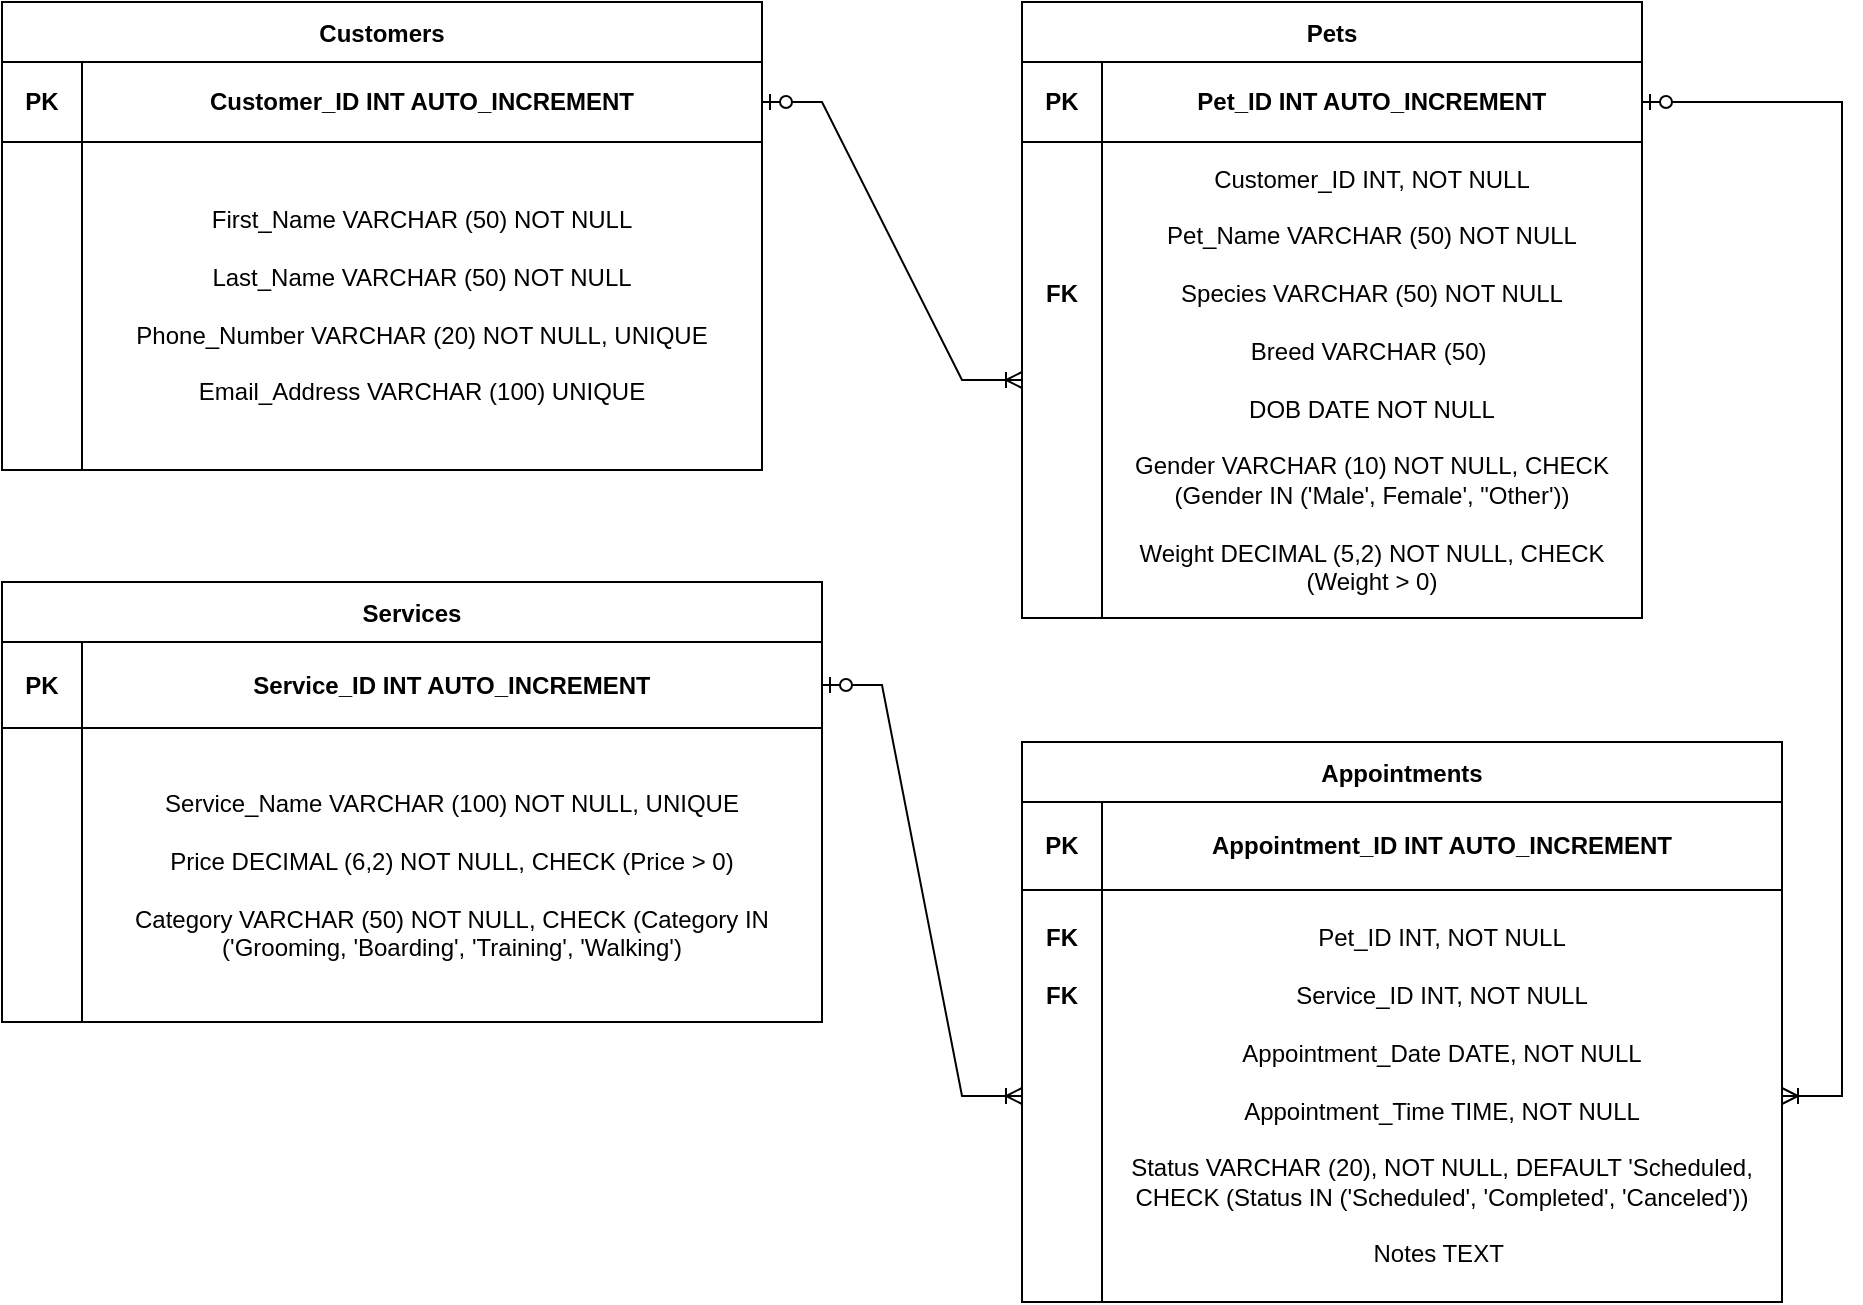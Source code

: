 <mxfile version="24.7.17">
  <diagram name="Page-1" id="sX6lFtNCw-vCXYBi-t7u">
    <mxGraphModel dx="1394" dy="758" grid="1" gridSize="10" guides="1" tooltips="1" connect="1" arrows="1" fold="1" page="1" pageScale="1" pageWidth="850" pageHeight="1100" math="0" shadow="0">
      <root>
        <mxCell id="0" />
        <mxCell id="1" parent="0" />
        <mxCell id="771jfGkth8GCVD4UJMPt-19" value="Customers" style="shape=table;startSize=30;container=1;collapsible=0;childLayout=tableLayout;fontStyle=1" vertex="1" parent="1">
          <mxGeometry x="30" y="30" width="380" height="234" as="geometry" />
        </mxCell>
        <mxCell id="771jfGkth8GCVD4UJMPt-20" value="" style="shape=tableRow;horizontal=0;startSize=0;swimlaneHead=0;swimlaneBody=0;strokeColor=inherit;top=0;left=0;bottom=0;right=0;collapsible=0;dropTarget=0;fillColor=none;points=[[0,0.5],[1,0.5]];portConstraint=eastwest;" vertex="1" parent="771jfGkth8GCVD4UJMPt-19">
          <mxGeometry y="30" width="380" height="40" as="geometry" />
        </mxCell>
        <mxCell id="771jfGkth8GCVD4UJMPt-21" value="&lt;b&gt;PK&lt;/b&gt;" style="shape=partialRectangle;html=1;whiteSpace=wrap;connectable=0;strokeColor=inherit;overflow=hidden;fillColor=none;top=0;left=0;bottom=0;right=0;pointerEvents=1;" vertex="1" parent="771jfGkth8GCVD4UJMPt-20">
          <mxGeometry width="40" height="40" as="geometry">
            <mxRectangle width="40" height="40" as="alternateBounds" />
          </mxGeometry>
        </mxCell>
        <mxCell id="771jfGkth8GCVD4UJMPt-22" value="&lt;b&gt;Customer_ID INT AUTO_INCREMENT&lt;/b&gt;" style="shape=partialRectangle;html=1;whiteSpace=wrap;connectable=0;strokeColor=inherit;overflow=hidden;fillColor=none;top=0;left=0;bottom=0;right=0;pointerEvents=1;" vertex="1" parent="771jfGkth8GCVD4UJMPt-20">
          <mxGeometry x="40" width="340" height="40" as="geometry">
            <mxRectangle width="340" height="40" as="alternateBounds" />
          </mxGeometry>
        </mxCell>
        <mxCell id="771jfGkth8GCVD4UJMPt-23" value="" style="shape=tableRow;horizontal=0;startSize=0;swimlaneHead=0;swimlaneBody=0;strokeColor=inherit;top=0;left=0;bottom=0;right=0;collapsible=0;dropTarget=0;fillColor=none;points=[[0,0.5],[1,0.5]];portConstraint=eastwest;" vertex="1" parent="771jfGkth8GCVD4UJMPt-19">
          <mxGeometry y="70" width="380" height="164" as="geometry" />
        </mxCell>
        <mxCell id="771jfGkth8GCVD4UJMPt-24" value="" style="shape=partialRectangle;html=1;whiteSpace=wrap;connectable=0;strokeColor=inherit;overflow=hidden;fillColor=none;top=0;left=0;bottom=0;right=0;pointerEvents=1;" vertex="1" parent="771jfGkth8GCVD4UJMPt-23">
          <mxGeometry width="40" height="164" as="geometry">
            <mxRectangle width="40" height="164" as="alternateBounds" />
          </mxGeometry>
        </mxCell>
        <mxCell id="771jfGkth8GCVD4UJMPt-25" value="First_Name VARCHAR (50) NOT NULL&lt;div&gt;&lt;br&gt;&lt;/div&gt;&lt;div&gt;Last_Name VARCHAR (50) NOT NULL&lt;br&gt;&lt;/div&gt;&lt;div&gt;&lt;br&gt;&lt;/div&gt;&lt;div&gt;Phone_Number VARCHAR (20) NOT NULL, UNIQUE&lt;br&gt;&lt;/div&gt;&lt;div&gt;&lt;br&gt;&lt;/div&gt;&lt;div&gt;&lt;div&gt;Email_Address VARCHAR (100) UNIQUE&lt;/div&gt;&lt;/div&gt;" style="shape=partialRectangle;html=1;whiteSpace=wrap;connectable=0;strokeColor=inherit;overflow=hidden;fillColor=none;top=0;left=0;bottom=0;right=0;pointerEvents=1;" vertex="1" parent="771jfGkth8GCVD4UJMPt-23">
          <mxGeometry x="40" width="340" height="164" as="geometry">
            <mxRectangle width="340" height="164" as="alternateBounds" />
          </mxGeometry>
        </mxCell>
        <mxCell id="771jfGkth8GCVD4UJMPt-27" value="Pets" style="shape=table;startSize=30;container=1;collapsible=0;childLayout=tableLayout;fontStyle=1" vertex="1" parent="1">
          <mxGeometry x="540" y="30" width="310" height="308" as="geometry" />
        </mxCell>
        <mxCell id="771jfGkth8GCVD4UJMPt-28" value="" style="shape=tableRow;horizontal=0;startSize=0;swimlaneHead=0;swimlaneBody=0;strokeColor=inherit;top=0;left=0;bottom=0;right=0;collapsible=0;dropTarget=0;fillColor=none;points=[[0,0.5],[1,0.5]];portConstraint=eastwest;" vertex="1" parent="771jfGkth8GCVD4UJMPt-27">
          <mxGeometry y="30" width="310" height="40" as="geometry" />
        </mxCell>
        <mxCell id="771jfGkth8GCVD4UJMPt-29" value="&lt;b&gt;PK&lt;/b&gt;" style="shape=partialRectangle;html=1;whiteSpace=wrap;connectable=0;strokeColor=inherit;overflow=hidden;fillColor=none;top=0;left=0;bottom=0;right=0;pointerEvents=1;" vertex="1" parent="771jfGkth8GCVD4UJMPt-28">
          <mxGeometry width="40" height="40" as="geometry">
            <mxRectangle width="40" height="40" as="alternateBounds" />
          </mxGeometry>
        </mxCell>
        <mxCell id="771jfGkth8GCVD4UJMPt-30" value="&lt;b&gt;Pet_ID INT AUTO_INCREMENT&lt;/b&gt;" style="shape=partialRectangle;html=1;whiteSpace=wrap;connectable=0;strokeColor=inherit;overflow=hidden;fillColor=none;top=0;left=0;bottom=0;right=0;pointerEvents=1;" vertex="1" parent="771jfGkth8GCVD4UJMPt-28">
          <mxGeometry x="40" width="270" height="40" as="geometry">
            <mxRectangle width="270" height="40" as="alternateBounds" />
          </mxGeometry>
        </mxCell>
        <mxCell id="771jfGkth8GCVD4UJMPt-31" value="" style="shape=tableRow;horizontal=0;startSize=0;swimlaneHead=0;swimlaneBody=0;strokeColor=inherit;top=0;left=0;bottom=0;right=0;collapsible=0;dropTarget=0;fillColor=none;points=[[0,0.5],[1,0.5]];portConstraint=eastwest;" vertex="1" parent="771jfGkth8GCVD4UJMPt-27">
          <mxGeometry y="70" width="310" height="238" as="geometry" />
        </mxCell>
        <mxCell id="771jfGkth8GCVD4UJMPt-32" value="&lt;b&gt;FK&lt;/b&gt;&lt;div&gt;&lt;b&gt;&lt;br&gt;&lt;/b&gt;&lt;/div&gt;&lt;div&gt;&lt;b&gt;&lt;br&gt;&lt;/b&gt;&lt;/div&gt;&lt;div&gt;&lt;b&gt;&lt;br&gt;&lt;/b&gt;&lt;/div&gt;&lt;div&gt;&lt;b&gt;&lt;br&gt;&lt;/b&gt;&lt;/div&gt;&lt;div&gt;&lt;b&gt;&lt;br&gt;&lt;/b&gt;&lt;/div&gt;&lt;div&gt;&lt;b&gt;&lt;br&gt;&lt;/b&gt;&lt;/div&gt;" style="shape=partialRectangle;html=1;whiteSpace=wrap;connectable=0;strokeColor=inherit;overflow=hidden;fillColor=none;top=0;left=0;bottom=0;right=0;pointerEvents=1;" vertex="1" parent="771jfGkth8GCVD4UJMPt-31">
          <mxGeometry width="40" height="238" as="geometry">
            <mxRectangle width="40" height="238" as="alternateBounds" />
          </mxGeometry>
        </mxCell>
        <mxCell id="771jfGkth8GCVD4UJMPt-33" value="Customer_ID&amp;nbsp;INT, NOT NULL&lt;div&gt;&lt;br&gt;&lt;/div&gt;&lt;div&gt;Pet_Name VARCHAR (50) NOT NULL&lt;/div&gt;&lt;div&gt;&lt;br&gt;&lt;/div&gt;&lt;div&gt;Species VARCHAR (50) NOT NULL&lt;br&gt;&lt;/div&gt;&lt;div&gt;&lt;br&gt;&lt;/div&gt;&lt;div&gt;Breed VARCHAR (50)&amp;nbsp;&lt;br&gt;&lt;/div&gt;&lt;div&gt;&lt;br&gt;&lt;/div&gt;&lt;div&gt;DOB DATE NOT NULL&lt;/div&gt;&lt;div&gt;&lt;br&gt;&lt;/div&gt;&lt;div&gt;Gender VARCHAR (10) NOT NULL, CHECK (Gender IN (&#39;Male&#39;, Female&#39;, &quot;Other&#39;))&lt;/div&gt;&lt;div&gt;&lt;br&gt;&lt;/div&gt;&lt;div&gt;Weight DECIMAL (5,2) NOT NULL, CHECK (Weight &amp;gt; 0)&lt;/div&gt;" style="shape=partialRectangle;html=1;whiteSpace=wrap;connectable=0;strokeColor=inherit;overflow=hidden;fillColor=none;top=0;left=0;bottom=0;right=0;pointerEvents=1;" vertex="1" parent="771jfGkth8GCVD4UJMPt-31">
          <mxGeometry x="40" width="270" height="238" as="geometry">
            <mxRectangle width="270" height="238" as="alternateBounds" />
          </mxGeometry>
        </mxCell>
        <mxCell id="771jfGkth8GCVD4UJMPt-34" value="Services" style="shape=table;startSize=30;container=1;collapsible=0;childLayout=tableLayout;fontStyle=1" vertex="1" parent="1">
          <mxGeometry x="30" y="320" width="410" height="220" as="geometry" />
        </mxCell>
        <mxCell id="771jfGkth8GCVD4UJMPt-35" value="" style="shape=tableRow;horizontal=0;startSize=0;swimlaneHead=0;swimlaneBody=0;strokeColor=inherit;top=0;left=0;bottom=0;right=0;collapsible=0;dropTarget=0;fillColor=none;points=[[0,0.5],[1,0.5]];portConstraint=eastwest;" vertex="1" parent="771jfGkth8GCVD4UJMPt-34">
          <mxGeometry y="30" width="410" height="43" as="geometry" />
        </mxCell>
        <mxCell id="771jfGkth8GCVD4UJMPt-36" value="&lt;b&gt;PK&lt;/b&gt;" style="shape=partialRectangle;html=1;whiteSpace=wrap;connectable=0;strokeColor=inherit;overflow=hidden;fillColor=none;top=0;left=0;bottom=0;right=0;pointerEvents=1;" vertex="1" parent="771jfGkth8GCVD4UJMPt-35">
          <mxGeometry width="40" height="43" as="geometry">
            <mxRectangle width="40" height="43" as="alternateBounds" />
          </mxGeometry>
        </mxCell>
        <mxCell id="771jfGkth8GCVD4UJMPt-37" value="&lt;b&gt;Service_ID INT AUTO_INCREMENT&lt;/b&gt;" style="shape=partialRectangle;html=1;whiteSpace=wrap;connectable=0;strokeColor=inherit;overflow=hidden;fillColor=none;top=0;left=0;bottom=0;right=0;pointerEvents=1;" vertex="1" parent="771jfGkth8GCVD4UJMPt-35">
          <mxGeometry x="40" width="370" height="43" as="geometry">
            <mxRectangle width="370" height="43" as="alternateBounds" />
          </mxGeometry>
        </mxCell>
        <mxCell id="771jfGkth8GCVD4UJMPt-38" value="" style="shape=tableRow;horizontal=0;startSize=0;swimlaneHead=0;swimlaneBody=0;strokeColor=inherit;top=0;left=0;bottom=0;right=0;collapsible=0;dropTarget=0;fillColor=none;points=[[0,0.5],[1,0.5]];portConstraint=eastwest;" vertex="1" parent="771jfGkth8GCVD4UJMPt-34">
          <mxGeometry y="73" width="410" height="147" as="geometry" />
        </mxCell>
        <mxCell id="771jfGkth8GCVD4UJMPt-39" value="" style="shape=partialRectangle;html=1;whiteSpace=wrap;connectable=0;strokeColor=inherit;overflow=hidden;fillColor=none;top=0;left=0;bottom=0;right=0;pointerEvents=1;" vertex="1" parent="771jfGkth8GCVD4UJMPt-38">
          <mxGeometry width="40" height="147" as="geometry">
            <mxRectangle width="40" height="147" as="alternateBounds" />
          </mxGeometry>
        </mxCell>
        <mxCell id="771jfGkth8GCVD4UJMPt-40" value="Service_Name VARCHAR (100) NOT NULL, UNIQUE&lt;div&gt;&lt;br&gt;&lt;/div&gt;&lt;div&gt;Price DECIMAL (6,2) NOT NULL, CHECK (Price &amp;gt; 0)&lt;/div&gt;&lt;div&gt;&lt;br&gt;&lt;/div&gt;&lt;div&gt;Category VARCHAR (50) NOT NULL, CHECK (Category IN (&#39;Grooming, &#39;Boarding&#39;, &#39;Training&#39;, &#39;Walking&#39;)&lt;/div&gt;" style="shape=partialRectangle;html=1;whiteSpace=wrap;connectable=0;strokeColor=inherit;overflow=hidden;fillColor=none;top=0;left=0;bottom=0;right=0;pointerEvents=1;" vertex="1" parent="771jfGkth8GCVD4UJMPt-38">
          <mxGeometry x="40" width="370" height="147" as="geometry">
            <mxRectangle width="370" height="147" as="alternateBounds" />
          </mxGeometry>
        </mxCell>
        <mxCell id="771jfGkth8GCVD4UJMPt-41" value="Appointments" style="shape=table;startSize=30;container=1;collapsible=0;childLayout=tableLayout;fontStyle=1" vertex="1" parent="1">
          <mxGeometry x="540" y="400" width="380" height="280" as="geometry" />
        </mxCell>
        <mxCell id="771jfGkth8GCVD4UJMPt-42" value="" style="shape=tableRow;horizontal=0;startSize=0;swimlaneHead=0;swimlaneBody=0;strokeColor=inherit;top=0;left=0;bottom=0;right=0;collapsible=0;dropTarget=0;fillColor=none;points=[[0,0.5],[1,0.5]];portConstraint=eastwest;" vertex="1" parent="771jfGkth8GCVD4UJMPt-41">
          <mxGeometry y="30" width="380" height="44" as="geometry" />
        </mxCell>
        <mxCell id="771jfGkth8GCVD4UJMPt-43" value="&lt;b&gt;PK&lt;/b&gt;" style="shape=partialRectangle;html=1;whiteSpace=wrap;connectable=0;strokeColor=inherit;overflow=hidden;fillColor=none;top=0;left=0;bottom=0;right=0;pointerEvents=1;" vertex="1" parent="771jfGkth8GCVD4UJMPt-42">
          <mxGeometry width="40" height="44" as="geometry">
            <mxRectangle width="40" height="44" as="alternateBounds" />
          </mxGeometry>
        </mxCell>
        <mxCell id="771jfGkth8GCVD4UJMPt-44" value="&lt;b&gt;Appointment_ID INT AUTO_INCREMENT&lt;/b&gt;" style="shape=partialRectangle;html=1;whiteSpace=wrap;connectable=0;strokeColor=inherit;overflow=hidden;fillColor=none;top=0;left=0;bottom=0;right=0;pointerEvents=1;" vertex="1" parent="771jfGkth8GCVD4UJMPt-42">
          <mxGeometry x="40" width="340" height="44" as="geometry">
            <mxRectangle width="340" height="44" as="alternateBounds" />
          </mxGeometry>
        </mxCell>
        <mxCell id="771jfGkth8GCVD4UJMPt-45" value="" style="shape=tableRow;horizontal=0;startSize=0;swimlaneHead=0;swimlaneBody=0;strokeColor=inherit;top=0;left=0;bottom=0;right=0;collapsible=0;dropTarget=0;fillColor=none;points=[[0,0.5],[1,0.5]];portConstraint=eastwest;" vertex="1" parent="771jfGkth8GCVD4UJMPt-41">
          <mxGeometry y="74" width="380" height="206" as="geometry" />
        </mxCell>
        <mxCell id="771jfGkth8GCVD4UJMPt-46" value="&lt;div&gt;&lt;b style=&quot;background-color: initial;&quot;&gt;FK&lt;/b&gt;&lt;br&gt;&lt;/div&gt;&lt;div&gt;&lt;b&gt;&lt;br&gt;&lt;/b&gt;&lt;/div&gt;&lt;div&gt;&lt;b&gt;FK&lt;/b&gt;&lt;/div&gt;&lt;div&gt;&lt;b&gt;&lt;br&gt;&lt;/b&gt;&lt;/div&gt;&lt;div&gt;&lt;b&gt;&lt;br&gt;&lt;/b&gt;&lt;/div&gt;&lt;div&gt;&lt;b&gt;&lt;br&gt;&lt;/b&gt;&lt;/div&gt;&lt;div&gt;&lt;b&gt;&lt;br&gt;&lt;/b&gt;&lt;/div&gt;&lt;div&gt;&lt;b&gt;&lt;br&gt;&lt;/b&gt;&lt;/div&gt;&lt;div&gt;&lt;b&gt;&lt;br&gt;&lt;/b&gt;&lt;/div&gt;&lt;div&gt;&lt;b&gt;&lt;br&gt;&lt;/b&gt;&lt;/div&gt;&lt;div&gt;&lt;b&gt;&lt;br&gt;&lt;/b&gt;&lt;/div&gt;&lt;div&gt;&lt;b&gt;&lt;br&gt;&lt;/b&gt;&lt;/div&gt;" style="shape=partialRectangle;html=1;whiteSpace=wrap;connectable=0;strokeColor=inherit;overflow=hidden;fillColor=none;top=0;left=0;bottom=0;right=0;pointerEvents=1;" vertex="1" parent="771jfGkth8GCVD4UJMPt-45">
          <mxGeometry width="40" height="206" as="geometry">
            <mxRectangle width="40" height="206" as="alternateBounds" />
          </mxGeometry>
        </mxCell>
        <mxCell id="771jfGkth8GCVD4UJMPt-47" value="&lt;div&gt;Pet_ID INT, NOT NULL&lt;/div&gt;&lt;div&gt;&lt;span style=&quot;background-color: initial;&quot;&gt;&lt;br&gt;&lt;/span&gt;&lt;/div&gt;&lt;div&gt;&lt;span style=&quot;background-color: initial;&quot;&gt;Service_ID INT, NOT NULL&lt;/span&gt;&lt;br&gt;&lt;/div&gt;&lt;div&gt;&lt;span style=&quot;background-color: initial;&quot;&gt;&lt;br&gt;&lt;/span&gt;&lt;/div&gt;&lt;div&gt;Appointment_Date DATE, NOT NULL&lt;/div&gt;&lt;div&gt;&lt;br&gt;&lt;/div&gt;&lt;div&gt;Appointment_Time TIME, NOT NULL&lt;/div&gt;&lt;div&gt;&lt;br&gt;&lt;/div&gt;&lt;div&gt;Status VARCHAR (20), NOT NULL, DEFAULT &#39;Scheduled, CHECK (Status IN (&#39;Scheduled&#39;, &#39;Completed&#39;, &#39;Canceled&#39;))&lt;/div&gt;&lt;div&gt;&lt;br&gt;&lt;/div&gt;&lt;div&gt;Notes TEXT&amp;nbsp;&lt;/div&gt;" style="shape=partialRectangle;html=1;whiteSpace=wrap;connectable=0;strokeColor=inherit;overflow=hidden;fillColor=none;top=0;left=0;bottom=0;right=0;pointerEvents=1;" vertex="1" parent="771jfGkth8GCVD4UJMPt-45">
          <mxGeometry x="40" width="340" height="206" as="geometry">
            <mxRectangle width="340" height="206" as="alternateBounds" />
          </mxGeometry>
        </mxCell>
        <mxCell id="771jfGkth8GCVD4UJMPt-48" value="" style="edgeStyle=entityRelationEdgeStyle;fontSize=12;html=1;endArrow=ERoneToMany;startArrow=ERzeroToOne;rounded=0;exitX=1;exitY=0.5;exitDx=0;exitDy=0;" edge="1" parent="1" source="771jfGkth8GCVD4UJMPt-28" target="771jfGkth8GCVD4UJMPt-45">
          <mxGeometry width="100" height="100" relative="1" as="geometry">
            <mxPoint x="880" y="350" as="sourcePoint" />
            <mxPoint x="580" y="370" as="targetPoint" />
          </mxGeometry>
        </mxCell>
        <mxCell id="771jfGkth8GCVD4UJMPt-50" value="" style="edgeStyle=entityRelationEdgeStyle;fontSize=12;html=1;endArrow=ERoneToMany;startArrow=ERzeroToOne;rounded=0;exitX=1;exitY=0.5;exitDx=0;exitDy=0;entryX=0;entryY=0.5;entryDx=0;entryDy=0;" edge="1" parent="1" source="771jfGkth8GCVD4UJMPt-20" target="771jfGkth8GCVD4UJMPt-31">
          <mxGeometry width="100" height="100" relative="1" as="geometry">
            <mxPoint x="500" y="230" as="sourcePoint" />
            <mxPoint x="600" y="130" as="targetPoint" />
          </mxGeometry>
        </mxCell>
        <mxCell id="771jfGkth8GCVD4UJMPt-51" value="" style="edgeStyle=entityRelationEdgeStyle;fontSize=12;html=1;endArrow=ERoneToMany;startArrow=ERzeroToOne;rounded=0;exitX=1;exitY=0.5;exitDx=0;exitDy=0;" edge="1" parent="1" source="771jfGkth8GCVD4UJMPt-35" target="771jfGkth8GCVD4UJMPt-45">
          <mxGeometry width="100" height="100" relative="1" as="geometry">
            <mxPoint x="500" y="520" as="sourcePoint" />
            <mxPoint x="600" y="420" as="targetPoint" />
          </mxGeometry>
        </mxCell>
      </root>
    </mxGraphModel>
  </diagram>
</mxfile>
